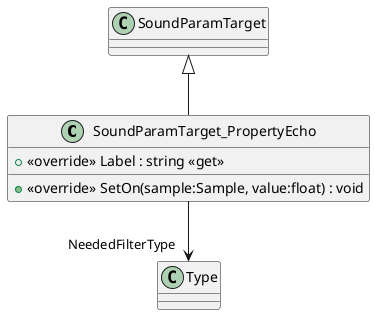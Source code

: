 @startuml
class SoundParamTarget_PropertyEcho {
    + <<override>> Label : string <<get>>
    + <<override>> SetOn(sample:Sample, value:float) : void
}
SoundParamTarget <|-- SoundParamTarget_PropertyEcho
SoundParamTarget_PropertyEcho --> "NeededFilterType" Type
@enduml

